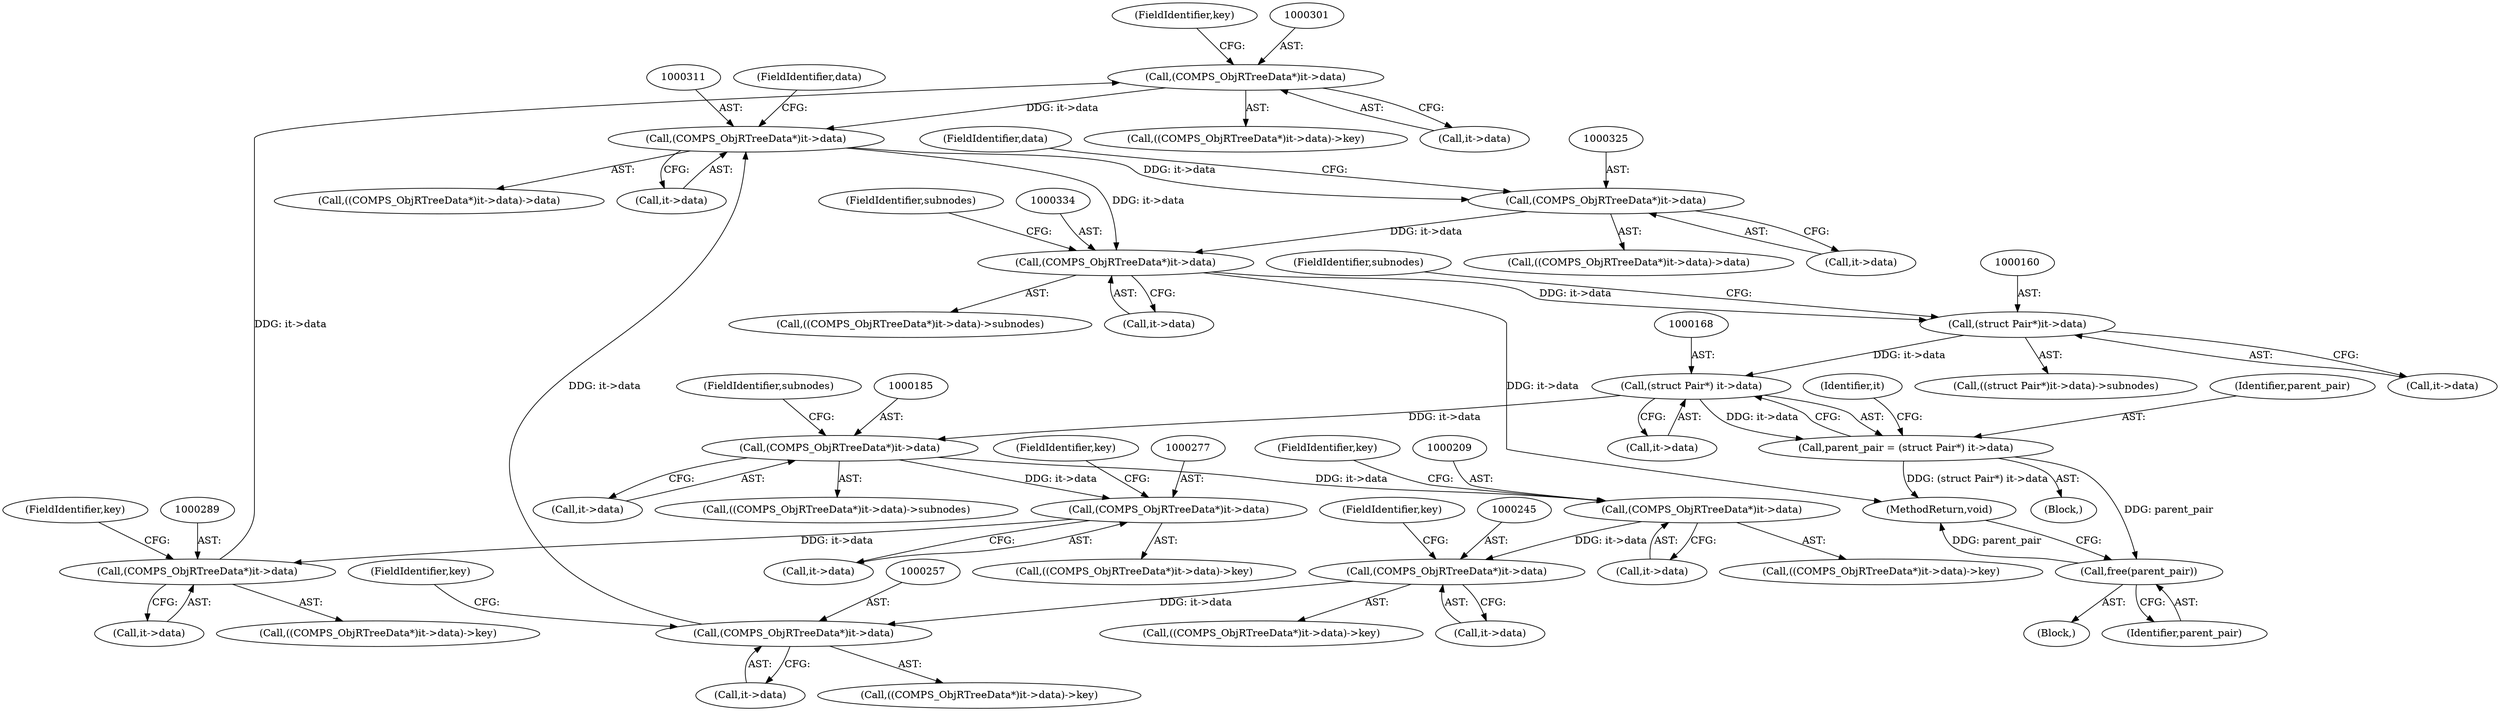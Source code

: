 digraph "0_libcomps_e3a5d056633677959ad924a51758876d415e7046_1@pointer" {
"1000300" [label="(Call,(COMPS_ObjRTreeData*)it->data)"];
"1000288" [label="(Call,(COMPS_ObjRTreeData*)it->data)"];
"1000276" [label="(Call,(COMPS_ObjRTreeData*)it->data)"];
"1000184" [label="(Call,(COMPS_ObjRTreeData*)it->data)"];
"1000167" [label="(Call,(struct Pair*) it->data)"];
"1000159" [label="(Call,(struct Pair*)it->data)"];
"1000333" [label="(Call,(COMPS_ObjRTreeData*)it->data)"];
"1000324" [label="(Call,(COMPS_ObjRTreeData*)it->data)"];
"1000310" [label="(Call,(COMPS_ObjRTreeData*)it->data)"];
"1000256" [label="(Call,(COMPS_ObjRTreeData*)it->data)"];
"1000244" [label="(Call,(COMPS_ObjRTreeData*)it->data)"];
"1000208" [label="(Call,(COMPS_ObjRTreeData*)it->data)"];
"1000300" [label="(Call,(COMPS_ObjRTreeData*)it->data)"];
"1000165" [label="(Call,parent_pair = (struct Pair*) it->data)"];
"1000357" [label="(Call,free(parent_pair))"];
"1000167" [label="(Call,(struct Pair*) it->data)"];
"1000287" [label="(Call,((COMPS_ObjRTreeData*)it->data)->key)"];
"1000329" [label="(FieldIdentifier,data)"];
"1000276" [label="(Call,(COMPS_ObjRTreeData*)it->data)"];
"1000161" [label="(Call,it->data)"];
"1000256" [label="(Call,(COMPS_ObjRTreeData*)it->data)"];
"1000261" [label="(FieldIdentifier,key)"];
"1000310" [label="(Call,(COMPS_ObjRTreeData*)it->data)"];
"1000258" [label="(Call,it->data)"];
"1000357" [label="(Call,free(parent_pair))"];
"1000309" [label="(Call,((COMPS_ObjRTreeData*)it->data)->data)"];
"1000249" [label="(FieldIdentifier,key)"];
"1000358" [label="(Identifier,parent_pair)"];
"1000173" [label="(Identifier,it)"];
"1000213" [label="(FieldIdentifier,key)"];
"1000186" [label="(Call,it->data)"];
"1000243" [label="(Call,((COMPS_ObjRTreeData*)it->data)->key)"];
"1000290" [label="(Call,it->data)"];
"1000315" [label="(FieldIdentifier,data)"];
"1000305" [label="(FieldIdentifier,key)"];
"1000293" [label="(FieldIdentifier,key)"];
"1000281" [label="(FieldIdentifier,key)"];
"1000165" [label="(Call,parent_pair = (struct Pair*) it->data)"];
"1000338" [label="(FieldIdentifier,subnodes)"];
"1000210" [label="(Call,it->data)"];
"1000278" [label="(Call,it->data)"];
"1000145" [label="(Block,)"];
"1000189" [label="(FieldIdentifier,subnodes)"];
"1000104" [label="(Block,)"];
"1000246" [label="(Call,it->data)"];
"1000184" [label="(Call,(COMPS_ObjRTreeData*)it->data)"];
"1000299" [label="(Call,((COMPS_ObjRTreeData*)it->data)->key)"];
"1000335" [label="(Call,it->data)"];
"1000302" [label="(Call,it->data)"];
"1000333" [label="(Call,(COMPS_ObjRTreeData*)it->data)"];
"1000312" [label="(Call,it->data)"];
"1000158" [label="(Call,((struct Pair*)it->data)->subnodes)"];
"1000166" [label="(Identifier,parent_pair)"];
"1000159" [label="(Call,(struct Pair*)it->data)"];
"1000255" [label="(Call,((COMPS_ObjRTreeData*)it->data)->key)"];
"1000359" [label="(MethodReturn,void)"];
"1000208" [label="(Call,(COMPS_ObjRTreeData*)it->data)"];
"1000300" [label="(Call,(COMPS_ObjRTreeData*)it->data)"];
"1000323" [label="(Call,((COMPS_ObjRTreeData*)it->data)->data)"];
"1000324" [label="(Call,(COMPS_ObjRTreeData*)it->data)"];
"1000244" [label="(Call,(COMPS_ObjRTreeData*)it->data)"];
"1000207" [label="(Call,((COMPS_ObjRTreeData*)it->data)->key)"];
"1000332" [label="(Call,((COMPS_ObjRTreeData*)it->data)->subnodes)"];
"1000169" [label="(Call,it->data)"];
"1000164" [label="(FieldIdentifier,subnodes)"];
"1000275" [label="(Call,((COMPS_ObjRTreeData*)it->data)->key)"];
"1000183" [label="(Call,((COMPS_ObjRTreeData*)it->data)->subnodes)"];
"1000288" [label="(Call,(COMPS_ObjRTreeData*)it->data)"];
"1000326" [label="(Call,it->data)"];
"1000300" -> "1000299"  [label="AST: "];
"1000300" -> "1000302"  [label="CFG: "];
"1000301" -> "1000300"  [label="AST: "];
"1000302" -> "1000300"  [label="AST: "];
"1000305" -> "1000300"  [label="CFG: "];
"1000288" -> "1000300"  [label="DDG: it->data"];
"1000300" -> "1000310"  [label="DDG: it->data"];
"1000288" -> "1000287"  [label="AST: "];
"1000288" -> "1000290"  [label="CFG: "];
"1000289" -> "1000288"  [label="AST: "];
"1000290" -> "1000288"  [label="AST: "];
"1000293" -> "1000288"  [label="CFG: "];
"1000276" -> "1000288"  [label="DDG: it->data"];
"1000276" -> "1000275"  [label="AST: "];
"1000276" -> "1000278"  [label="CFG: "];
"1000277" -> "1000276"  [label="AST: "];
"1000278" -> "1000276"  [label="AST: "];
"1000281" -> "1000276"  [label="CFG: "];
"1000184" -> "1000276"  [label="DDG: it->data"];
"1000184" -> "1000183"  [label="AST: "];
"1000184" -> "1000186"  [label="CFG: "];
"1000185" -> "1000184"  [label="AST: "];
"1000186" -> "1000184"  [label="AST: "];
"1000189" -> "1000184"  [label="CFG: "];
"1000167" -> "1000184"  [label="DDG: it->data"];
"1000184" -> "1000208"  [label="DDG: it->data"];
"1000167" -> "1000165"  [label="AST: "];
"1000167" -> "1000169"  [label="CFG: "];
"1000168" -> "1000167"  [label="AST: "];
"1000169" -> "1000167"  [label="AST: "];
"1000165" -> "1000167"  [label="CFG: "];
"1000167" -> "1000165"  [label="DDG: it->data"];
"1000159" -> "1000167"  [label="DDG: it->data"];
"1000159" -> "1000158"  [label="AST: "];
"1000159" -> "1000161"  [label="CFG: "];
"1000160" -> "1000159"  [label="AST: "];
"1000161" -> "1000159"  [label="AST: "];
"1000164" -> "1000159"  [label="CFG: "];
"1000333" -> "1000159"  [label="DDG: it->data"];
"1000333" -> "1000332"  [label="AST: "];
"1000333" -> "1000335"  [label="CFG: "];
"1000334" -> "1000333"  [label="AST: "];
"1000335" -> "1000333"  [label="AST: "];
"1000338" -> "1000333"  [label="CFG: "];
"1000333" -> "1000359"  [label="DDG: it->data"];
"1000324" -> "1000333"  [label="DDG: it->data"];
"1000310" -> "1000333"  [label="DDG: it->data"];
"1000324" -> "1000323"  [label="AST: "];
"1000324" -> "1000326"  [label="CFG: "];
"1000325" -> "1000324"  [label="AST: "];
"1000326" -> "1000324"  [label="AST: "];
"1000329" -> "1000324"  [label="CFG: "];
"1000310" -> "1000324"  [label="DDG: it->data"];
"1000310" -> "1000309"  [label="AST: "];
"1000310" -> "1000312"  [label="CFG: "];
"1000311" -> "1000310"  [label="AST: "];
"1000312" -> "1000310"  [label="AST: "];
"1000315" -> "1000310"  [label="CFG: "];
"1000256" -> "1000310"  [label="DDG: it->data"];
"1000256" -> "1000255"  [label="AST: "];
"1000256" -> "1000258"  [label="CFG: "];
"1000257" -> "1000256"  [label="AST: "];
"1000258" -> "1000256"  [label="AST: "];
"1000261" -> "1000256"  [label="CFG: "];
"1000244" -> "1000256"  [label="DDG: it->data"];
"1000244" -> "1000243"  [label="AST: "];
"1000244" -> "1000246"  [label="CFG: "];
"1000245" -> "1000244"  [label="AST: "];
"1000246" -> "1000244"  [label="AST: "];
"1000249" -> "1000244"  [label="CFG: "];
"1000208" -> "1000244"  [label="DDG: it->data"];
"1000208" -> "1000207"  [label="AST: "];
"1000208" -> "1000210"  [label="CFG: "];
"1000209" -> "1000208"  [label="AST: "];
"1000210" -> "1000208"  [label="AST: "];
"1000213" -> "1000208"  [label="CFG: "];
"1000165" -> "1000145"  [label="AST: "];
"1000166" -> "1000165"  [label="AST: "];
"1000173" -> "1000165"  [label="CFG: "];
"1000165" -> "1000359"  [label="DDG: (struct Pair*) it->data"];
"1000165" -> "1000357"  [label="DDG: parent_pair"];
"1000357" -> "1000104"  [label="AST: "];
"1000357" -> "1000358"  [label="CFG: "];
"1000358" -> "1000357"  [label="AST: "];
"1000359" -> "1000357"  [label="CFG: "];
"1000357" -> "1000359"  [label="DDG: parent_pair"];
}
